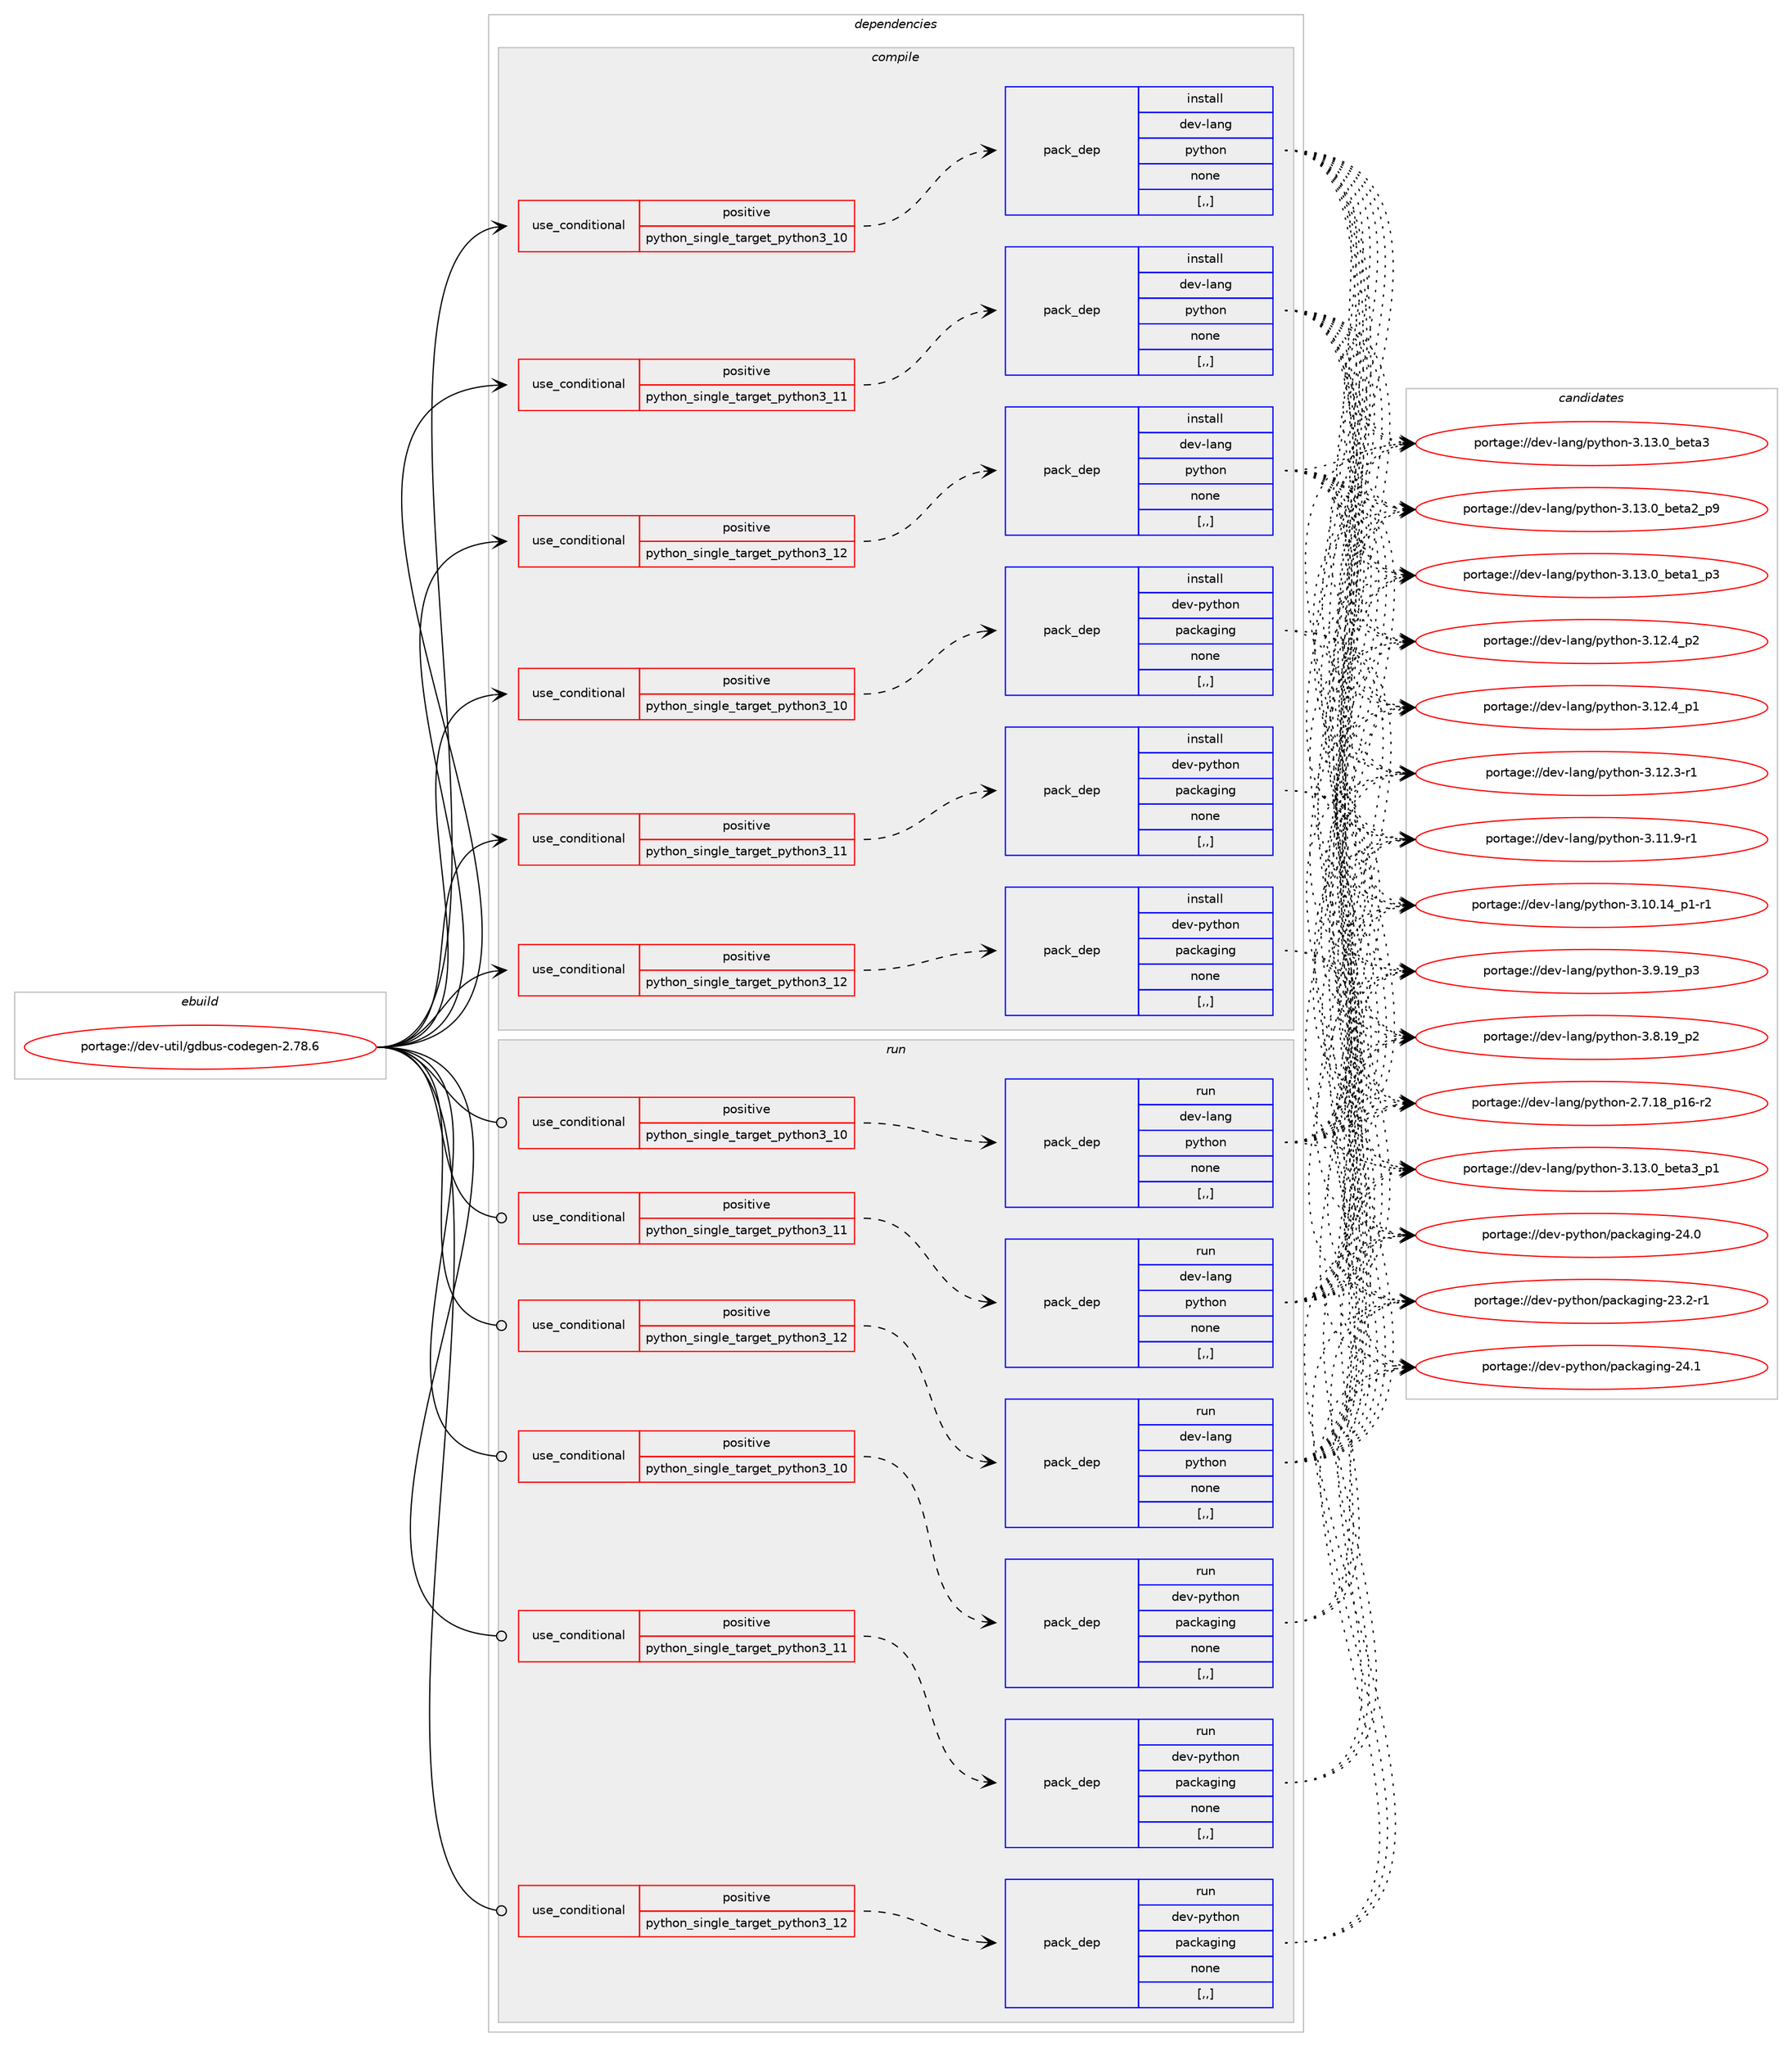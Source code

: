 digraph prolog {

# *************
# Graph options
# *************

newrank=true;
concentrate=true;
compound=true;
graph [rankdir=LR,fontname=Helvetica,fontsize=10,ranksep=1.5];#, ranksep=2.5, nodesep=0.2];
edge  [arrowhead=vee];
node  [fontname=Helvetica,fontsize=10];

# **********
# The ebuild
# **********

subgraph cluster_leftcol {
color=gray;
rank=same;
label=<<i>ebuild</i>>;
id [label="portage://dev-util/gdbus-codegen-2.78.6", color=red, width=4, href="../dev-util/gdbus-codegen-2.78.6.svg"];
}

# ****************
# The dependencies
# ****************

subgraph cluster_midcol {
color=gray;
label=<<i>dependencies</i>>;
subgraph cluster_compile {
fillcolor="#eeeeee";
style=filled;
label=<<i>compile</i>>;
subgraph cond60101 {
dependency213481 [label=<<TABLE BORDER="0" CELLBORDER="1" CELLSPACING="0" CELLPADDING="4"><TR><TD ROWSPAN="3" CELLPADDING="10">use_conditional</TD></TR><TR><TD>positive</TD></TR><TR><TD>python_single_target_python3_10</TD></TR></TABLE>>, shape=none, color=red];
subgraph pack151969 {
dependency213482 [label=<<TABLE BORDER="0" CELLBORDER="1" CELLSPACING="0" CELLPADDING="4" WIDTH="220"><TR><TD ROWSPAN="6" CELLPADDING="30">pack_dep</TD></TR><TR><TD WIDTH="110">install</TD></TR><TR><TD>dev-lang</TD></TR><TR><TD>python</TD></TR><TR><TD>none</TD></TR><TR><TD>[,,]</TD></TR></TABLE>>, shape=none, color=blue];
}
dependency213481:e -> dependency213482:w [weight=20,style="dashed",arrowhead="vee"];
}
id:e -> dependency213481:w [weight=20,style="solid",arrowhead="vee"];
subgraph cond60102 {
dependency213483 [label=<<TABLE BORDER="0" CELLBORDER="1" CELLSPACING="0" CELLPADDING="4"><TR><TD ROWSPAN="3" CELLPADDING="10">use_conditional</TD></TR><TR><TD>positive</TD></TR><TR><TD>python_single_target_python3_10</TD></TR></TABLE>>, shape=none, color=red];
subgraph pack151970 {
dependency213484 [label=<<TABLE BORDER="0" CELLBORDER="1" CELLSPACING="0" CELLPADDING="4" WIDTH="220"><TR><TD ROWSPAN="6" CELLPADDING="30">pack_dep</TD></TR><TR><TD WIDTH="110">install</TD></TR><TR><TD>dev-python</TD></TR><TR><TD>packaging</TD></TR><TR><TD>none</TD></TR><TR><TD>[,,]</TD></TR></TABLE>>, shape=none, color=blue];
}
dependency213483:e -> dependency213484:w [weight=20,style="dashed",arrowhead="vee"];
}
id:e -> dependency213483:w [weight=20,style="solid",arrowhead="vee"];
subgraph cond60103 {
dependency213485 [label=<<TABLE BORDER="0" CELLBORDER="1" CELLSPACING="0" CELLPADDING="4"><TR><TD ROWSPAN="3" CELLPADDING="10">use_conditional</TD></TR><TR><TD>positive</TD></TR><TR><TD>python_single_target_python3_11</TD></TR></TABLE>>, shape=none, color=red];
subgraph pack151971 {
dependency213486 [label=<<TABLE BORDER="0" CELLBORDER="1" CELLSPACING="0" CELLPADDING="4" WIDTH="220"><TR><TD ROWSPAN="6" CELLPADDING="30">pack_dep</TD></TR><TR><TD WIDTH="110">install</TD></TR><TR><TD>dev-lang</TD></TR><TR><TD>python</TD></TR><TR><TD>none</TD></TR><TR><TD>[,,]</TD></TR></TABLE>>, shape=none, color=blue];
}
dependency213485:e -> dependency213486:w [weight=20,style="dashed",arrowhead="vee"];
}
id:e -> dependency213485:w [weight=20,style="solid",arrowhead="vee"];
subgraph cond60104 {
dependency213487 [label=<<TABLE BORDER="0" CELLBORDER="1" CELLSPACING="0" CELLPADDING="4"><TR><TD ROWSPAN="3" CELLPADDING="10">use_conditional</TD></TR><TR><TD>positive</TD></TR><TR><TD>python_single_target_python3_11</TD></TR></TABLE>>, shape=none, color=red];
subgraph pack151972 {
dependency213488 [label=<<TABLE BORDER="0" CELLBORDER="1" CELLSPACING="0" CELLPADDING="4" WIDTH="220"><TR><TD ROWSPAN="6" CELLPADDING="30">pack_dep</TD></TR><TR><TD WIDTH="110">install</TD></TR><TR><TD>dev-python</TD></TR><TR><TD>packaging</TD></TR><TR><TD>none</TD></TR><TR><TD>[,,]</TD></TR></TABLE>>, shape=none, color=blue];
}
dependency213487:e -> dependency213488:w [weight=20,style="dashed",arrowhead="vee"];
}
id:e -> dependency213487:w [weight=20,style="solid",arrowhead="vee"];
subgraph cond60105 {
dependency213489 [label=<<TABLE BORDER="0" CELLBORDER="1" CELLSPACING="0" CELLPADDING="4"><TR><TD ROWSPAN="3" CELLPADDING="10">use_conditional</TD></TR><TR><TD>positive</TD></TR><TR><TD>python_single_target_python3_12</TD></TR></TABLE>>, shape=none, color=red];
subgraph pack151973 {
dependency213490 [label=<<TABLE BORDER="0" CELLBORDER="1" CELLSPACING="0" CELLPADDING="4" WIDTH="220"><TR><TD ROWSPAN="6" CELLPADDING="30">pack_dep</TD></TR><TR><TD WIDTH="110">install</TD></TR><TR><TD>dev-lang</TD></TR><TR><TD>python</TD></TR><TR><TD>none</TD></TR><TR><TD>[,,]</TD></TR></TABLE>>, shape=none, color=blue];
}
dependency213489:e -> dependency213490:w [weight=20,style="dashed",arrowhead="vee"];
}
id:e -> dependency213489:w [weight=20,style="solid",arrowhead="vee"];
subgraph cond60106 {
dependency213491 [label=<<TABLE BORDER="0" CELLBORDER="1" CELLSPACING="0" CELLPADDING="4"><TR><TD ROWSPAN="3" CELLPADDING="10">use_conditional</TD></TR><TR><TD>positive</TD></TR><TR><TD>python_single_target_python3_12</TD></TR></TABLE>>, shape=none, color=red];
subgraph pack151974 {
dependency213492 [label=<<TABLE BORDER="0" CELLBORDER="1" CELLSPACING="0" CELLPADDING="4" WIDTH="220"><TR><TD ROWSPAN="6" CELLPADDING="30">pack_dep</TD></TR><TR><TD WIDTH="110">install</TD></TR><TR><TD>dev-python</TD></TR><TR><TD>packaging</TD></TR><TR><TD>none</TD></TR><TR><TD>[,,]</TD></TR></TABLE>>, shape=none, color=blue];
}
dependency213491:e -> dependency213492:w [weight=20,style="dashed",arrowhead="vee"];
}
id:e -> dependency213491:w [weight=20,style="solid",arrowhead="vee"];
}
subgraph cluster_compileandrun {
fillcolor="#eeeeee";
style=filled;
label=<<i>compile and run</i>>;
}
subgraph cluster_run {
fillcolor="#eeeeee";
style=filled;
label=<<i>run</i>>;
subgraph cond60107 {
dependency213493 [label=<<TABLE BORDER="0" CELLBORDER="1" CELLSPACING="0" CELLPADDING="4"><TR><TD ROWSPAN="3" CELLPADDING="10">use_conditional</TD></TR><TR><TD>positive</TD></TR><TR><TD>python_single_target_python3_10</TD></TR></TABLE>>, shape=none, color=red];
subgraph pack151975 {
dependency213494 [label=<<TABLE BORDER="0" CELLBORDER="1" CELLSPACING="0" CELLPADDING="4" WIDTH="220"><TR><TD ROWSPAN="6" CELLPADDING="30">pack_dep</TD></TR><TR><TD WIDTH="110">run</TD></TR><TR><TD>dev-lang</TD></TR><TR><TD>python</TD></TR><TR><TD>none</TD></TR><TR><TD>[,,]</TD></TR></TABLE>>, shape=none, color=blue];
}
dependency213493:e -> dependency213494:w [weight=20,style="dashed",arrowhead="vee"];
}
id:e -> dependency213493:w [weight=20,style="solid",arrowhead="odot"];
subgraph cond60108 {
dependency213495 [label=<<TABLE BORDER="0" CELLBORDER="1" CELLSPACING="0" CELLPADDING="4"><TR><TD ROWSPAN="3" CELLPADDING="10">use_conditional</TD></TR><TR><TD>positive</TD></TR><TR><TD>python_single_target_python3_10</TD></TR></TABLE>>, shape=none, color=red];
subgraph pack151976 {
dependency213496 [label=<<TABLE BORDER="0" CELLBORDER="1" CELLSPACING="0" CELLPADDING="4" WIDTH="220"><TR><TD ROWSPAN="6" CELLPADDING="30">pack_dep</TD></TR><TR><TD WIDTH="110">run</TD></TR><TR><TD>dev-python</TD></TR><TR><TD>packaging</TD></TR><TR><TD>none</TD></TR><TR><TD>[,,]</TD></TR></TABLE>>, shape=none, color=blue];
}
dependency213495:e -> dependency213496:w [weight=20,style="dashed",arrowhead="vee"];
}
id:e -> dependency213495:w [weight=20,style="solid",arrowhead="odot"];
subgraph cond60109 {
dependency213497 [label=<<TABLE BORDER="0" CELLBORDER="1" CELLSPACING="0" CELLPADDING="4"><TR><TD ROWSPAN="3" CELLPADDING="10">use_conditional</TD></TR><TR><TD>positive</TD></TR><TR><TD>python_single_target_python3_11</TD></TR></TABLE>>, shape=none, color=red];
subgraph pack151977 {
dependency213498 [label=<<TABLE BORDER="0" CELLBORDER="1" CELLSPACING="0" CELLPADDING="4" WIDTH="220"><TR><TD ROWSPAN="6" CELLPADDING="30">pack_dep</TD></TR><TR><TD WIDTH="110">run</TD></TR><TR><TD>dev-lang</TD></TR><TR><TD>python</TD></TR><TR><TD>none</TD></TR><TR><TD>[,,]</TD></TR></TABLE>>, shape=none, color=blue];
}
dependency213497:e -> dependency213498:w [weight=20,style="dashed",arrowhead="vee"];
}
id:e -> dependency213497:w [weight=20,style="solid",arrowhead="odot"];
subgraph cond60110 {
dependency213499 [label=<<TABLE BORDER="0" CELLBORDER="1" CELLSPACING="0" CELLPADDING="4"><TR><TD ROWSPAN="3" CELLPADDING="10">use_conditional</TD></TR><TR><TD>positive</TD></TR><TR><TD>python_single_target_python3_11</TD></TR></TABLE>>, shape=none, color=red];
subgraph pack151978 {
dependency213500 [label=<<TABLE BORDER="0" CELLBORDER="1" CELLSPACING="0" CELLPADDING="4" WIDTH="220"><TR><TD ROWSPAN="6" CELLPADDING="30">pack_dep</TD></TR><TR><TD WIDTH="110">run</TD></TR><TR><TD>dev-python</TD></TR><TR><TD>packaging</TD></TR><TR><TD>none</TD></TR><TR><TD>[,,]</TD></TR></TABLE>>, shape=none, color=blue];
}
dependency213499:e -> dependency213500:w [weight=20,style="dashed",arrowhead="vee"];
}
id:e -> dependency213499:w [weight=20,style="solid",arrowhead="odot"];
subgraph cond60111 {
dependency213501 [label=<<TABLE BORDER="0" CELLBORDER="1" CELLSPACING="0" CELLPADDING="4"><TR><TD ROWSPAN="3" CELLPADDING="10">use_conditional</TD></TR><TR><TD>positive</TD></TR><TR><TD>python_single_target_python3_12</TD></TR></TABLE>>, shape=none, color=red];
subgraph pack151979 {
dependency213502 [label=<<TABLE BORDER="0" CELLBORDER="1" CELLSPACING="0" CELLPADDING="4" WIDTH="220"><TR><TD ROWSPAN="6" CELLPADDING="30">pack_dep</TD></TR><TR><TD WIDTH="110">run</TD></TR><TR><TD>dev-lang</TD></TR><TR><TD>python</TD></TR><TR><TD>none</TD></TR><TR><TD>[,,]</TD></TR></TABLE>>, shape=none, color=blue];
}
dependency213501:e -> dependency213502:w [weight=20,style="dashed",arrowhead="vee"];
}
id:e -> dependency213501:w [weight=20,style="solid",arrowhead="odot"];
subgraph cond60112 {
dependency213503 [label=<<TABLE BORDER="0" CELLBORDER="1" CELLSPACING="0" CELLPADDING="4"><TR><TD ROWSPAN="3" CELLPADDING="10">use_conditional</TD></TR><TR><TD>positive</TD></TR><TR><TD>python_single_target_python3_12</TD></TR></TABLE>>, shape=none, color=red];
subgraph pack151980 {
dependency213504 [label=<<TABLE BORDER="0" CELLBORDER="1" CELLSPACING="0" CELLPADDING="4" WIDTH="220"><TR><TD ROWSPAN="6" CELLPADDING="30">pack_dep</TD></TR><TR><TD WIDTH="110">run</TD></TR><TR><TD>dev-python</TD></TR><TR><TD>packaging</TD></TR><TR><TD>none</TD></TR><TR><TD>[,,]</TD></TR></TABLE>>, shape=none, color=blue];
}
dependency213503:e -> dependency213504:w [weight=20,style="dashed",arrowhead="vee"];
}
id:e -> dependency213503:w [weight=20,style="solid",arrowhead="odot"];
}
}

# **************
# The candidates
# **************

subgraph cluster_choices {
rank=same;
color=gray;
label=<<i>candidates</i>>;

subgraph choice151969 {
color=black;
nodesep=1;
choice10010111845108971101034711212111610411111045514649514648959810111697519511249 [label="portage://dev-lang/python-3.13.0_beta3_p1", color=red, width=4,href="../dev-lang/python-3.13.0_beta3_p1.svg"];
choice1001011184510897110103471121211161041111104551464951464895981011169751 [label="portage://dev-lang/python-3.13.0_beta3", color=red, width=4,href="../dev-lang/python-3.13.0_beta3.svg"];
choice10010111845108971101034711212111610411111045514649514648959810111697509511257 [label="portage://dev-lang/python-3.13.0_beta2_p9", color=red, width=4,href="../dev-lang/python-3.13.0_beta2_p9.svg"];
choice10010111845108971101034711212111610411111045514649514648959810111697499511251 [label="portage://dev-lang/python-3.13.0_beta1_p3", color=red, width=4,href="../dev-lang/python-3.13.0_beta1_p3.svg"];
choice100101118451089711010347112121116104111110455146495046529511250 [label="portage://dev-lang/python-3.12.4_p2", color=red, width=4,href="../dev-lang/python-3.12.4_p2.svg"];
choice100101118451089711010347112121116104111110455146495046529511249 [label="portage://dev-lang/python-3.12.4_p1", color=red, width=4,href="../dev-lang/python-3.12.4_p1.svg"];
choice100101118451089711010347112121116104111110455146495046514511449 [label="portage://dev-lang/python-3.12.3-r1", color=red, width=4,href="../dev-lang/python-3.12.3-r1.svg"];
choice100101118451089711010347112121116104111110455146494946574511449 [label="portage://dev-lang/python-3.11.9-r1", color=red, width=4,href="../dev-lang/python-3.11.9-r1.svg"];
choice100101118451089711010347112121116104111110455146494846495295112494511449 [label="portage://dev-lang/python-3.10.14_p1-r1", color=red, width=4,href="../dev-lang/python-3.10.14_p1-r1.svg"];
choice100101118451089711010347112121116104111110455146574649579511251 [label="portage://dev-lang/python-3.9.19_p3", color=red, width=4,href="../dev-lang/python-3.9.19_p3.svg"];
choice100101118451089711010347112121116104111110455146564649579511250 [label="portage://dev-lang/python-3.8.19_p2", color=red, width=4,href="../dev-lang/python-3.8.19_p2.svg"];
choice100101118451089711010347112121116104111110455046554649569511249544511450 [label="portage://dev-lang/python-2.7.18_p16-r2", color=red, width=4,href="../dev-lang/python-2.7.18_p16-r2.svg"];
dependency213482:e -> choice10010111845108971101034711212111610411111045514649514648959810111697519511249:w [style=dotted,weight="100"];
dependency213482:e -> choice1001011184510897110103471121211161041111104551464951464895981011169751:w [style=dotted,weight="100"];
dependency213482:e -> choice10010111845108971101034711212111610411111045514649514648959810111697509511257:w [style=dotted,weight="100"];
dependency213482:e -> choice10010111845108971101034711212111610411111045514649514648959810111697499511251:w [style=dotted,weight="100"];
dependency213482:e -> choice100101118451089711010347112121116104111110455146495046529511250:w [style=dotted,weight="100"];
dependency213482:e -> choice100101118451089711010347112121116104111110455146495046529511249:w [style=dotted,weight="100"];
dependency213482:e -> choice100101118451089711010347112121116104111110455146495046514511449:w [style=dotted,weight="100"];
dependency213482:e -> choice100101118451089711010347112121116104111110455146494946574511449:w [style=dotted,weight="100"];
dependency213482:e -> choice100101118451089711010347112121116104111110455146494846495295112494511449:w [style=dotted,weight="100"];
dependency213482:e -> choice100101118451089711010347112121116104111110455146574649579511251:w [style=dotted,weight="100"];
dependency213482:e -> choice100101118451089711010347112121116104111110455146564649579511250:w [style=dotted,weight="100"];
dependency213482:e -> choice100101118451089711010347112121116104111110455046554649569511249544511450:w [style=dotted,weight="100"];
}
subgraph choice151970 {
color=black;
nodesep=1;
choice10010111845112121116104111110471129799107971031051101034550524649 [label="portage://dev-python/packaging-24.1", color=red, width=4,href="../dev-python/packaging-24.1.svg"];
choice10010111845112121116104111110471129799107971031051101034550524648 [label="portage://dev-python/packaging-24.0", color=red, width=4,href="../dev-python/packaging-24.0.svg"];
choice100101118451121211161041111104711297991079710310511010345505146504511449 [label="portage://dev-python/packaging-23.2-r1", color=red, width=4,href="../dev-python/packaging-23.2-r1.svg"];
dependency213484:e -> choice10010111845112121116104111110471129799107971031051101034550524649:w [style=dotted,weight="100"];
dependency213484:e -> choice10010111845112121116104111110471129799107971031051101034550524648:w [style=dotted,weight="100"];
dependency213484:e -> choice100101118451121211161041111104711297991079710310511010345505146504511449:w [style=dotted,weight="100"];
}
subgraph choice151971 {
color=black;
nodesep=1;
choice10010111845108971101034711212111610411111045514649514648959810111697519511249 [label="portage://dev-lang/python-3.13.0_beta3_p1", color=red, width=4,href="../dev-lang/python-3.13.0_beta3_p1.svg"];
choice1001011184510897110103471121211161041111104551464951464895981011169751 [label="portage://dev-lang/python-3.13.0_beta3", color=red, width=4,href="../dev-lang/python-3.13.0_beta3.svg"];
choice10010111845108971101034711212111610411111045514649514648959810111697509511257 [label="portage://dev-lang/python-3.13.0_beta2_p9", color=red, width=4,href="../dev-lang/python-3.13.0_beta2_p9.svg"];
choice10010111845108971101034711212111610411111045514649514648959810111697499511251 [label="portage://dev-lang/python-3.13.0_beta1_p3", color=red, width=4,href="../dev-lang/python-3.13.0_beta1_p3.svg"];
choice100101118451089711010347112121116104111110455146495046529511250 [label="portage://dev-lang/python-3.12.4_p2", color=red, width=4,href="../dev-lang/python-3.12.4_p2.svg"];
choice100101118451089711010347112121116104111110455146495046529511249 [label="portage://dev-lang/python-3.12.4_p1", color=red, width=4,href="../dev-lang/python-3.12.4_p1.svg"];
choice100101118451089711010347112121116104111110455146495046514511449 [label="portage://dev-lang/python-3.12.3-r1", color=red, width=4,href="../dev-lang/python-3.12.3-r1.svg"];
choice100101118451089711010347112121116104111110455146494946574511449 [label="portage://dev-lang/python-3.11.9-r1", color=red, width=4,href="../dev-lang/python-3.11.9-r1.svg"];
choice100101118451089711010347112121116104111110455146494846495295112494511449 [label="portage://dev-lang/python-3.10.14_p1-r1", color=red, width=4,href="../dev-lang/python-3.10.14_p1-r1.svg"];
choice100101118451089711010347112121116104111110455146574649579511251 [label="portage://dev-lang/python-3.9.19_p3", color=red, width=4,href="../dev-lang/python-3.9.19_p3.svg"];
choice100101118451089711010347112121116104111110455146564649579511250 [label="portage://dev-lang/python-3.8.19_p2", color=red, width=4,href="../dev-lang/python-3.8.19_p2.svg"];
choice100101118451089711010347112121116104111110455046554649569511249544511450 [label="portage://dev-lang/python-2.7.18_p16-r2", color=red, width=4,href="../dev-lang/python-2.7.18_p16-r2.svg"];
dependency213486:e -> choice10010111845108971101034711212111610411111045514649514648959810111697519511249:w [style=dotted,weight="100"];
dependency213486:e -> choice1001011184510897110103471121211161041111104551464951464895981011169751:w [style=dotted,weight="100"];
dependency213486:e -> choice10010111845108971101034711212111610411111045514649514648959810111697509511257:w [style=dotted,weight="100"];
dependency213486:e -> choice10010111845108971101034711212111610411111045514649514648959810111697499511251:w [style=dotted,weight="100"];
dependency213486:e -> choice100101118451089711010347112121116104111110455146495046529511250:w [style=dotted,weight="100"];
dependency213486:e -> choice100101118451089711010347112121116104111110455146495046529511249:w [style=dotted,weight="100"];
dependency213486:e -> choice100101118451089711010347112121116104111110455146495046514511449:w [style=dotted,weight="100"];
dependency213486:e -> choice100101118451089711010347112121116104111110455146494946574511449:w [style=dotted,weight="100"];
dependency213486:e -> choice100101118451089711010347112121116104111110455146494846495295112494511449:w [style=dotted,weight="100"];
dependency213486:e -> choice100101118451089711010347112121116104111110455146574649579511251:w [style=dotted,weight="100"];
dependency213486:e -> choice100101118451089711010347112121116104111110455146564649579511250:w [style=dotted,weight="100"];
dependency213486:e -> choice100101118451089711010347112121116104111110455046554649569511249544511450:w [style=dotted,weight="100"];
}
subgraph choice151972 {
color=black;
nodesep=1;
choice10010111845112121116104111110471129799107971031051101034550524649 [label="portage://dev-python/packaging-24.1", color=red, width=4,href="../dev-python/packaging-24.1.svg"];
choice10010111845112121116104111110471129799107971031051101034550524648 [label="portage://dev-python/packaging-24.0", color=red, width=4,href="../dev-python/packaging-24.0.svg"];
choice100101118451121211161041111104711297991079710310511010345505146504511449 [label="portage://dev-python/packaging-23.2-r1", color=red, width=4,href="../dev-python/packaging-23.2-r1.svg"];
dependency213488:e -> choice10010111845112121116104111110471129799107971031051101034550524649:w [style=dotted,weight="100"];
dependency213488:e -> choice10010111845112121116104111110471129799107971031051101034550524648:w [style=dotted,weight="100"];
dependency213488:e -> choice100101118451121211161041111104711297991079710310511010345505146504511449:w [style=dotted,weight="100"];
}
subgraph choice151973 {
color=black;
nodesep=1;
choice10010111845108971101034711212111610411111045514649514648959810111697519511249 [label="portage://dev-lang/python-3.13.0_beta3_p1", color=red, width=4,href="../dev-lang/python-3.13.0_beta3_p1.svg"];
choice1001011184510897110103471121211161041111104551464951464895981011169751 [label="portage://dev-lang/python-3.13.0_beta3", color=red, width=4,href="../dev-lang/python-3.13.0_beta3.svg"];
choice10010111845108971101034711212111610411111045514649514648959810111697509511257 [label="portage://dev-lang/python-3.13.0_beta2_p9", color=red, width=4,href="../dev-lang/python-3.13.0_beta2_p9.svg"];
choice10010111845108971101034711212111610411111045514649514648959810111697499511251 [label="portage://dev-lang/python-3.13.0_beta1_p3", color=red, width=4,href="../dev-lang/python-3.13.0_beta1_p3.svg"];
choice100101118451089711010347112121116104111110455146495046529511250 [label="portage://dev-lang/python-3.12.4_p2", color=red, width=4,href="../dev-lang/python-3.12.4_p2.svg"];
choice100101118451089711010347112121116104111110455146495046529511249 [label="portage://dev-lang/python-3.12.4_p1", color=red, width=4,href="../dev-lang/python-3.12.4_p1.svg"];
choice100101118451089711010347112121116104111110455146495046514511449 [label="portage://dev-lang/python-3.12.3-r1", color=red, width=4,href="../dev-lang/python-3.12.3-r1.svg"];
choice100101118451089711010347112121116104111110455146494946574511449 [label="portage://dev-lang/python-3.11.9-r1", color=red, width=4,href="../dev-lang/python-3.11.9-r1.svg"];
choice100101118451089711010347112121116104111110455146494846495295112494511449 [label="portage://dev-lang/python-3.10.14_p1-r1", color=red, width=4,href="../dev-lang/python-3.10.14_p1-r1.svg"];
choice100101118451089711010347112121116104111110455146574649579511251 [label="portage://dev-lang/python-3.9.19_p3", color=red, width=4,href="../dev-lang/python-3.9.19_p3.svg"];
choice100101118451089711010347112121116104111110455146564649579511250 [label="portage://dev-lang/python-3.8.19_p2", color=red, width=4,href="../dev-lang/python-3.8.19_p2.svg"];
choice100101118451089711010347112121116104111110455046554649569511249544511450 [label="portage://dev-lang/python-2.7.18_p16-r2", color=red, width=4,href="../dev-lang/python-2.7.18_p16-r2.svg"];
dependency213490:e -> choice10010111845108971101034711212111610411111045514649514648959810111697519511249:w [style=dotted,weight="100"];
dependency213490:e -> choice1001011184510897110103471121211161041111104551464951464895981011169751:w [style=dotted,weight="100"];
dependency213490:e -> choice10010111845108971101034711212111610411111045514649514648959810111697509511257:w [style=dotted,weight="100"];
dependency213490:e -> choice10010111845108971101034711212111610411111045514649514648959810111697499511251:w [style=dotted,weight="100"];
dependency213490:e -> choice100101118451089711010347112121116104111110455146495046529511250:w [style=dotted,weight="100"];
dependency213490:e -> choice100101118451089711010347112121116104111110455146495046529511249:w [style=dotted,weight="100"];
dependency213490:e -> choice100101118451089711010347112121116104111110455146495046514511449:w [style=dotted,weight="100"];
dependency213490:e -> choice100101118451089711010347112121116104111110455146494946574511449:w [style=dotted,weight="100"];
dependency213490:e -> choice100101118451089711010347112121116104111110455146494846495295112494511449:w [style=dotted,weight="100"];
dependency213490:e -> choice100101118451089711010347112121116104111110455146574649579511251:w [style=dotted,weight="100"];
dependency213490:e -> choice100101118451089711010347112121116104111110455146564649579511250:w [style=dotted,weight="100"];
dependency213490:e -> choice100101118451089711010347112121116104111110455046554649569511249544511450:w [style=dotted,weight="100"];
}
subgraph choice151974 {
color=black;
nodesep=1;
choice10010111845112121116104111110471129799107971031051101034550524649 [label="portage://dev-python/packaging-24.1", color=red, width=4,href="../dev-python/packaging-24.1.svg"];
choice10010111845112121116104111110471129799107971031051101034550524648 [label="portage://dev-python/packaging-24.0", color=red, width=4,href="../dev-python/packaging-24.0.svg"];
choice100101118451121211161041111104711297991079710310511010345505146504511449 [label="portage://dev-python/packaging-23.2-r1", color=red, width=4,href="../dev-python/packaging-23.2-r1.svg"];
dependency213492:e -> choice10010111845112121116104111110471129799107971031051101034550524649:w [style=dotted,weight="100"];
dependency213492:e -> choice10010111845112121116104111110471129799107971031051101034550524648:w [style=dotted,weight="100"];
dependency213492:e -> choice100101118451121211161041111104711297991079710310511010345505146504511449:w [style=dotted,weight="100"];
}
subgraph choice151975 {
color=black;
nodesep=1;
choice10010111845108971101034711212111610411111045514649514648959810111697519511249 [label="portage://dev-lang/python-3.13.0_beta3_p1", color=red, width=4,href="../dev-lang/python-3.13.0_beta3_p1.svg"];
choice1001011184510897110103471121211161041111104551464951464895981011169751 [label="portage://dev-lang/python-3.13.0_beta3", color=red, width=4,href="../dev-lang/python-3.13.0_beta3.svg"];
choice10010111845108971101034711212111610411111045514649514648959810111697509511257 [label="portage://dev-lang/python-3.13.0_beta2_p9", color=red, width=4,href="../dev-lang/python-3.13.0_beta2_p9.svg"];
choice10010111845108971101034711212111610411111045514649514648959810111697499511251 [label="portage://dev-lang/python-3.13.0_beta1_p3", color=red, width=4,href="../dev-lang/python-3.13.0_beta1_p3.svg"];
choice100101118451089711010347112121116104111110455146495046529511250 [label="portage://dev-lang/python-3.12.4_p2", color=red, width=4,href="../dev-lang/python-3.12.4_p2.svg"];
choice100101118451089711010347112121116104111110455146495046529511249 [label="portage://dev-lang/python-3.12.4_p1", color=red, width=4,href="../dev-lang/python-3.12.4_p1.svg"];
choice100101118451089711010347112121116104111110455146495046514511449 [label="portage://dev-lang/python-3.12.3-r1", color=red, width=4,href="../dev-lang/python-3.12.3-r1.svg"];
choice100101118451089711010347112121116104111110455146494946574511449 [label="portage://dev-lang/python-3.11.9-r1", color=red, width=4,href="../dev-lang/python-3.11.9-r1.svg"];
choice100101118451089711010347112121116104111110455146494846495295112494511449 [label="portage://dev-lang/python-3.10.14_p1-r1", color=red, width=4,href="../dev-lang/python-3.10.14_p1-r1.svg"];
choice100101118451089711010347112121116104111110455146574649579511251 [label="portage://dev-lang/python-3.9.19_p3", color=red, width=4,href="../dev-lang/python-3.9.19_p3.svg"];
choice100101118451089711010347112121116104111110455146564649579511250 [label="portage://dev-lang/python-3.8.19_p2", color=red, width=4,href="../dev-lang/python-3.8.19_p2.svg"];
choice100101118451089711010347112121116104111110455046554649569511249544511450 [label="portage://dev-lang/python-2.7.18_p16-r2", color=red, width=4,href="../dev-lang/python-2.7.18_p16-r2.svg"];
dependency213494:e -> choice10010111845108971101034711212111610411111045514649514648959810111697519511249:w [style=dotted,weight="100"];
dependency213494:e -> choice1001011184510897110103471121211161041111104551464951464895981011169751:w [style=dotted,weight="100"];
dependency213494:e -> choice10010111845108971101034711212111610411111045514649514648959810111697509511257:w [style=dotted,weight="100"];
dependency213494:e -> choice10010111845108971101034711212111610411111045514649514648959810111697499511251:w [style=dotted,weight="100"];
dependency213494:e -> choice100101118451089711010347112121116104111110455146495046529511250:w [style=dotted,weight="100"];
dependency213494:e -> choice100101118451089711010347112121116104111110455146495046529511249:w [style=dotted,weight="100"];
dependency213494:e -> choice100101118451089711010347112121116104111110455146495046514511449:w [style=dotted,weight="100"];
dependency213494:e -> choice100101118451089711010347112121116104111110455146494946574511449:w [style=dotted,weight="100"];
dependency213494:e -> choice100101118451089711010347112121116104111110455146494846495295112494511449:w [style=dotted,weight="100"];
dependency213494:e -> choice100101118451089711010347112121116104111110455146574649579511251:w [style=dotted,weight="100"];
dependency213494:e -> choice100101118451089711010347112121116104111110455146564649579511250:w [style=dotted,weight="100"];
dependency213494:e -> choice100101118451089711010347112121116104111110455046554649569511249544511450:w [style=dotted,weight="100"];
}
subgraph choice151976 {
color=black;
nodesep=1;
choice10010111845112121116104111110471129799107971031051101034550524649 [label="portage://dev-python/packaging-24.1", color=red, width=4,href="../dev-python/packaging-24.1.svg"];
choice10010111845112121116104111110471129799107971031051101034550524648 [label="portage://dev-python/packaging-24.0", color=red, width=4,href="../dev-python/packaging-24.0.svg"];
choice100101118451121211161041111104711297991079710310511010345505146504511449 [label="portage://dev-python/packaging-23.2-r1", color=red, width=4,href="../dev-python/packaging-23.2-r1.svg"];
dependency213496:e -> choice10010111845112121116104111110471129799107971031051101034550524649:w [style=dotted,weight="100"];
dependency213496:e -> choice10010111845112121116104111110471129799107971031051101034550524648:w [style=dotted,weight="100"];
dependency213496:e -> choice100101118451121211161041111104711297991079710310511010345505146504511449:w [style=dotted,weight="100"];
}
subgraph choice151977 {
color=black;
nodesep=1;
choice10010111845108971101034711212111610411111045514649514648959810111697519511249 [label="portage://dev-lang/python-3.13.0_beta3_p1", color=red, width=4,href="../dev-lang/python-3.13.0_beta3_p1.svg"];
choice1001011184510897110103471121211161041111104551464951464895981011169751 [label="portage://dev-lang/python-3.13.0_beta3", color=red, width=4,href="../dev-lang/python-3.13.0_beta3.svg"];
choice10010111845108971101034711212111610411111045514649514648959810111697509511257 [label="portage://dev-lang/python-3.13.0_beta2_p9", color=red, width=4,href="../dev-lang/python-3.13.0_beta2_p9.svg"];
choice10010111845108971101034711212111610411111045514649514648959810111697499511251 [label="portage://dev-lang/python-3.13.0_beta1_p3", color=red, width=4,href="../dev-lang/python-3.13.0_beta1_p3.svg"];
choice100101118451089711010347112121116104111110455146495046529511250 [label="portage://dev-lang/python-3.12.4_p2", color=red, width=4,href="../dev-lang/python-3.12.4_p2.svg"];
choice100101118451089711010347112121116104111110455146495046529511249 [label="portage://dev-lang/python-3.12.4_p1", color=red, width=4,href="../dev-lang/python-3.12.4_p1.svg"];
choice100101118451089711010347112121116104111110455146495046514511449 [label="portage://dev-lang/python-3.12.3-r1", color=red, width=4,href="../dev-lang/python-3.12.3-r1.svg"];
choice100101118451089711010347112121116104111110455146494946574511449 [label="portage://dev-lang/python-3.11.9-r1", color=red, width=4,href="../dev-lang/python-3.11.9-r1.svg"];
choice100101118451089711010347112121116104111110455146494846495295112494511449 [label="portage://dev-lang/python-3.10.14_p1-r1", color=red, width=4,href="../dev-lang/python-3.10.14_p1-r1.svg"];
choice100101118451089711010347112121116104111110455146574649579511251 [label="portage://dev-lang/python-3.9.19_p3", color=red, width=4,href="../dev-lang/python-3.9.19_p3.svg"];
choice100101118451089711010347112121116104111110455146564649579511250 [label="portage://dev-lang/python-3.8.19_p2", color=red, width=4,href="../dev-lang/python-3.8.19_p2.svg"];
choice100101118451089711010347112121116104111110455046554649569511249544511450 [label="portage://dev-lang/python-2.7.18_p16-r2", color=red, width=4,href="../dev-lang/python-2.7.18_p16-r2.svg"];
dependency213498:e -> choice10010111845108971101034711212111610411111045514649514648959810111697519511249:w [style=dotted,weight="100"];
dependency213498:e -> choice1001011184510897110103471121211161041111104551464951464895981011169751:w [style=dotted,weight="100"];
dependency213498:e -> choice10010111845108971101034711212111610411111045514649514648959810111697509511257:w [style=dotted,weight="100"];
dependency213498:e -> choice10010111845108971101034711212111610411111045514649514648959810111697499511251:w [style=dotted,weight="100"];
dependency213498:e -> choice100101118451089711010347112121116104111110455146495046529511250:w [style=dotted,weight="100"];
dependency213498:e -> choice100101118451089711010347112121116104111110455146495046529511249:w [style=dotted,weight="100"];
dependency213498:e -> choice100101118451089711010347112121116104111110455146495046514511449:w [style=dotted,weight="100"];
dependency213498:e -> choice100101118451089711010347112121116104111110455146494946574511449:w [style=dotted,weight="100"];
dependency213498:e -> choice100101118451089711010347112121116104111110455146494846495295112494511449:w [style=dotted,weight="100"];
dependency213498:e -> choice100101118451089711010347112121116104111110455146574649579511251:w [style=dotted,weight="100"];
dependency213498:e -> choice100101118451089711010347112121116104111110455146564649579511250:w [style=dotted,weight="100"];
dependency213498:e -> choice100101118451089711010347112121116104111110455046554649569511249544511450:w [style=dotted,weight="100"];
}
subgraph choice151978 {
color=black;
nodesep=1;
choice10010111845112121116104111110471129799107971031051101034550524649 [label="portage://dev-python/packaging-24.1", color=red, width=4,href="../dev-python/packaging-24.1.svg"];
choice10010111845112121116104111110471129799107971031051101034550524648 [label="portage://dev-python/packaging-24.0", color=red, width=4,href="../dev-python/packaging-24.0.svg"];
choice100101118451121211161041111104711297991079710310511010345505146504511449 [label="portage://dev-python/packaging-23.2-r1", color=red, width=4,href="../dev-python/packaging-23.2-r1.svg"];
dependency213500:e -> choice10010111845112121116104111110471129799107971031051101034550524649:w [style=dotted,weight="100"];
dependency213500:e -> choice10010111845112121116104111110471129799107971031051101034550524648:w [style=dotted,weight="100"];
dependency213500:e -> choice100101118451121211161041111104711297991079710310511010345505146504511449:w [style=dotted,weight="100"];
}
subgraph choice151979 {
color=black;
nodesep=1;
choice10010111845108971101034711212111610411111045514649514648959810111697519511249 [label="portage://dev-lang/python-3.13.0_beta3_p1", color=red, width=4,href="../dev-lang/python-3.13.0_beta3_p1.svg"];
choice1001011184510897110103471121211161041111104551464951464895981011169751 [label="portage://dev-lang/python-3.13.0_beta3", color=red, width=4,href="../dev-lang/python-3.13.0_beta3.svg"];
choice10010111845108971101034711212111610411111045514649514648959810111697509511257 [label="portage://dev-lang/python-3.13.0_beta2_p9", color=red, width=4,href="../dev-lang/python-3.13.0_beta2_p9.svg"];
choice10010111845108971101034711212111610411111045514649514648959810111697499511251 [label="portage://dev-lang/python-3.13.0_beta1_p3", color=red, width=4,href="../dev-lang/python-3.13.0_beta1_p3.svg"];
choice100101118451089711010347112121116104111110455146495046529511250 [label="portage://dev-lang/python-3.12.4_p2", color=red, width=4,href="../dev-lang/python-3.12.4_p2.svg"];
choice100101118451089711010347112121116104111110455146495046529511249 [label="portage://dev-lang/python-3.12.4_p1", color=red, width=4,href="../dev-lang/python-3.12.4_p1.svg"];
choice100101118451089711010347112121116104111110455146495046514511449 [label="portage://dev-lang/python-3.12.3-r1", color=red, width=4,href="../dev-lang/python-3.12.3-r1.svg"];
choice100101118451089711010347112121116104111110455146494946574511449 [label="portage://dev-lang/python-3.11.9-r1", color=red, width=4,href="../dev-lang/python-3.11.9-r1.svg"];
choice100101118451089711010347112121116104111110455146494846495295112494511449 [label="portage://dev-lang/python-3.10.14_p1-r1", color=red, width=4,href="../dev-lang/python-3.10.14_p1-r1.svg"];
choice100101118451089711010347112121116104111110455146574649579511251 [label="portage://dev-lang/python-3.9.19_p3", color=red, width=4,href="../dev-lang/python-3.9.19_p3.svg"];
choice100101118451089711010347112121116104111110455146564649579511250 [label="portage://dev-lang/python-3.8.19_p2", color=red, width=4,href="../dev-lang/python-3.8.19_p2.svg"];
choice100101118451089711010347112121116104111110455046554649569511249544511450 [label="portage://dev-lang/python-2.7.18_p16-r2", color=red, width=4,href="../dev-lang/python-2.7.18_p16-r2.svg"];
dependency213502:e -> choice10010111845108971101034711212111610411111045514649514648959810111697519511249:w [style=dotted,weight="100"];
dependency213502:e -> choice1001011184510897110103471121211161041111104551464951464895981011169751:w [style=dotted,weight="100"];
dependency213502:e -> choice10010111845108971101034711212111610411111045514649514648959810111697509511257:w [style=dotted,weight="100"];
dependency213502:e -> choice10010111845108971101034711212111610411111045514649514648959810111697499511251:w [style=dotted,weight="100"];
dependency213502:e -> choice100101118451089711010347112121116104111110455146495046529511250:w [style=dotted,weight="100"];
dependency213502:e -> choice100101118451089711010347112121116104111110455146495046529511249:w [style=dotted,weight="100"];
dependency213502:e -> choice100101118451089711010347112121116104111110455146495046514511449:w [style=dotted,weight="100"];
dependency213502:e -> choice100101118451089711010347112121116104111110455146494946574511449:w [style=dotted,weight="100"];
dependency213502:e -> choice100101118451089711010347112121116104111110455146494846495295112494511449:w [style=dotted,weight="100"];
dependency213502:e -> choice100101118451089711010347112121116104111110455146574649579511251:w [style=dotted,weight="100"];
dependency213502:e -> choice100101118451089711010347112121116104111110455146564649579511250:w [style=dotted,weight="100"];
dependency213502:e -> choice100101118451089711010347112121116104111110455046554649569511249544511450:w [style=dotted,weight="100"];
}
subgraph choice151980 {
color=black;
nodesep=1;
choice10010111845112121116104111110471129799107971031051101034550524649 [label="portage://dev-python/packaging-24.1", color=red, width=4,href="../dev-python/packaging-24.1.svg"];
choice10010111845112121116104111110471129799107971031051101034550524648 [label="portage://dev-python/packaging-24.0", color=red, width=4,href="../dev-python/packaging-24.0.svg"];
choice100101118451121211161041111104711297991079710310511010345505146504511449 [label="portage://dev-python/packaging-23.2-r1", color=red, width=4,href="../dev-python/packaging-23.2-r1.svg"];
dependency213504:e -> choice10010111845112121116104111110471129799107971031051101034550524649:w [style=dotted,weight="100"];
dependency213504:e -> choice10010111845112121116104111110471129799107971031051101034550524648:w [style=dotted,weight="100"];
dependency213504:e -> choice100101118451121211161041111104711297991079710310511010345505146504511449:w [style=dotted,weight="100"];
}
}

}
